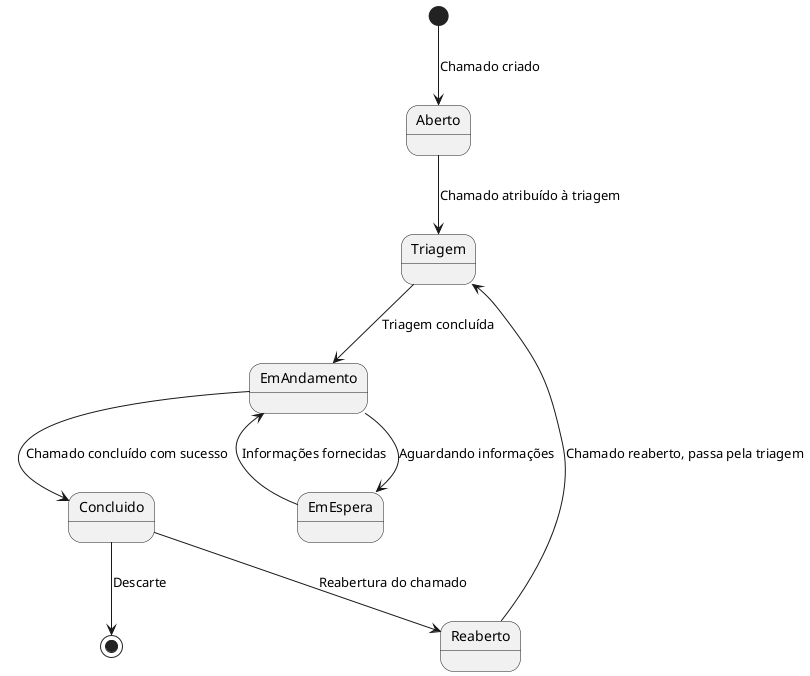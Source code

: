 @startuml ticket States
[*] --> Aberto : Chamado criado
Aberto --> Triagem : Chamado atribuído à triagem
Triagem --> EmAndamento : Triagem concluída
EmAndamento --> EmEspera : Aguardando informações
EmAndamento --> Concluido : Chamado concluído com sucesso
EmEspera --> EmAndamento : Informações fornecidas
Concluido --> Reaberto : Reabertura do chamado
Concluido --> [*] : Descarte
Reaberto --> Triagem : Chamado reaberto, passa pela triagem
@enduml